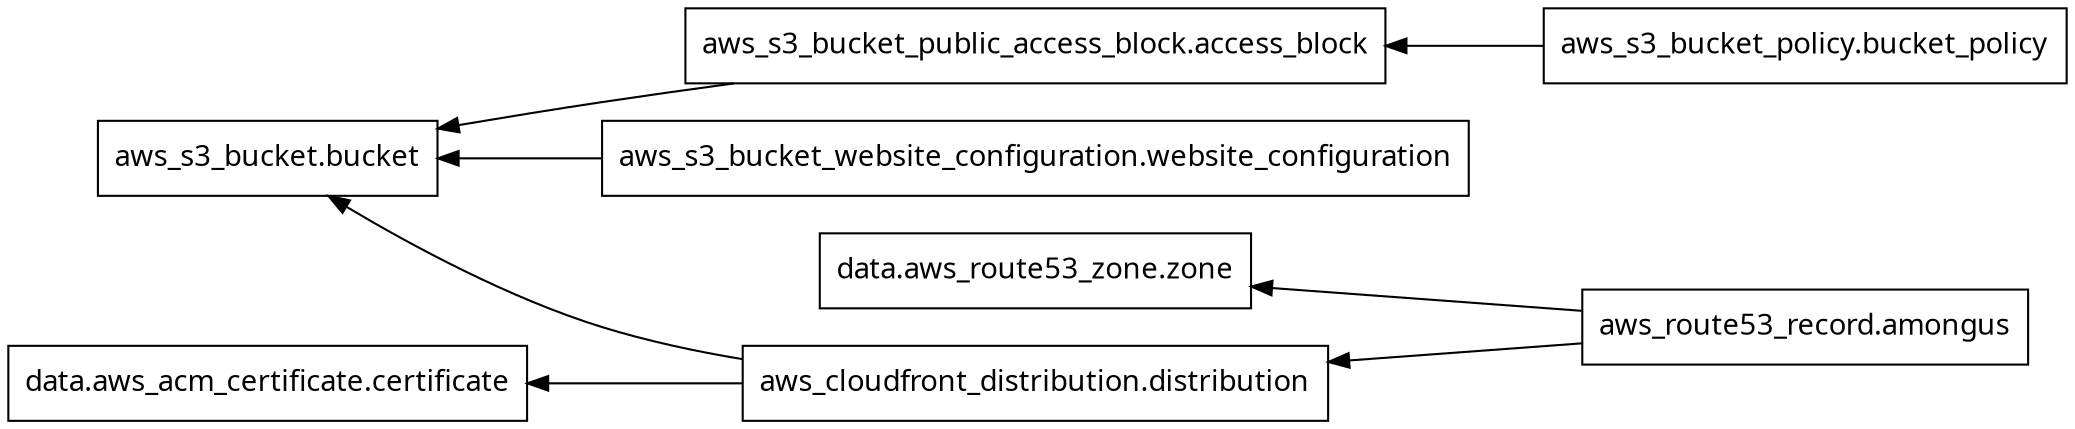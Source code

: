 digraph G {
  rankdir = "RL";
  node [shape = rect, fontname = "sans-serif"];
  "data.aws_acm_certificate.certificate" [label="data.aws_acm_certificate.certificate"];
  "data.aws_route53_zone.zone" [label="data.aws_route53_zone.zone"];
  "aws_cloudfront_distribution.distribution" [label="aws_cloudfront_distribution.distribution"];
  "aws_route53_record.amongus" [label="aws_route53_record.amongus"];
  "aws_s3_bucket.bucket" [label="aws_s3_bucket.bucket"];
  "aws_s3_bucket_policy.bucket_policy" [label="aws_s3_bucket_policy.bucket_policy"];
  "aws_s3_bucket_public_access_block.access_block" [label="aws_s3_bucket_public_access_block.access_block"];
  "aws_s3_bucket_website_configuration.website_configuration" [label="aws_s3_bucket_website_configuration.website_configuration"];
  "aws_cloudfront_distribution.distribution" -> "data.aws_acm_certificate.certificate";
  "aws_cloudfront_distribution.distribution" -> "aws_s3_bucket.bucket";
  "aws_route53_record.amongus" -> "data.aws_route53_zone.zone";
  "aws_route53_record.amongus" -> "aws_cloudfront_distribution.distribution";
  "aws_s3_bucket_policy.bucket_policy" -> "aws_s3_bucket_public_access_block.access_block";
  "aws_s3_bucket_public_access_block.access_block" -> "aws_s3_bucket.bucket";
  "aws_s3_bucket_website_configuration.website_configuration" -> "aws_s3_bucket.bucket";
}
